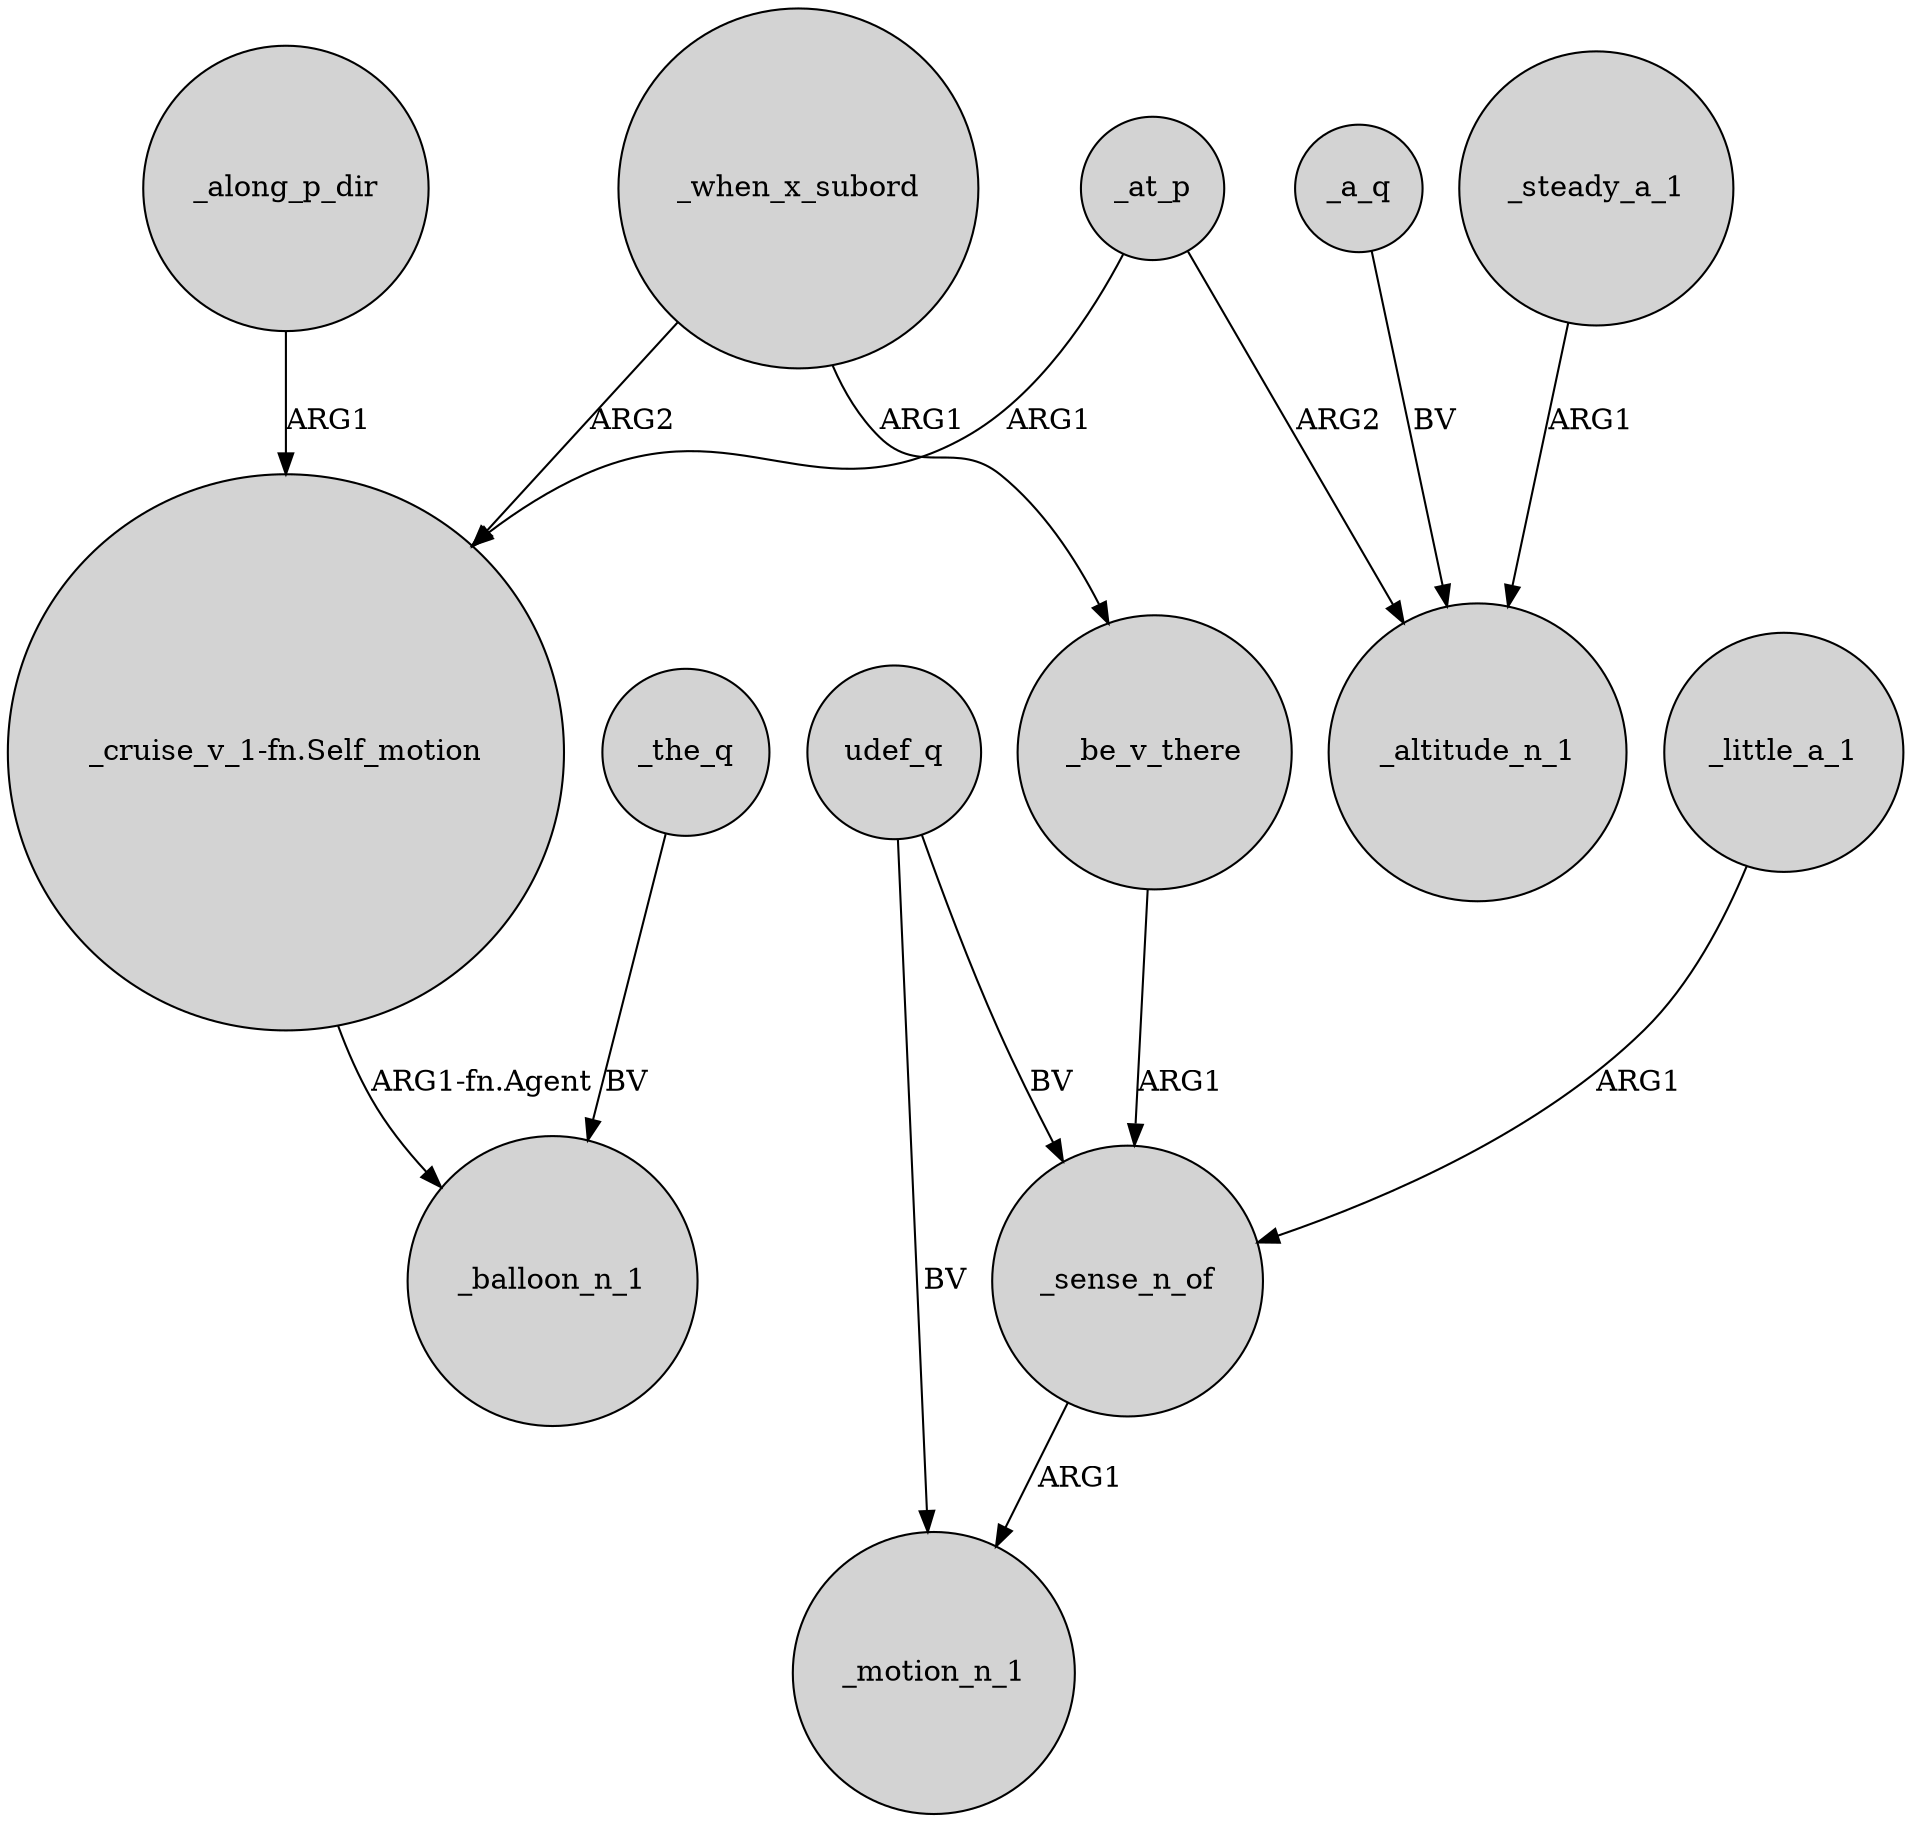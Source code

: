digraph {
	node [shape=circle style=filled]
	"_cruise_v_1-fn.Self_motion" -> _balloon_n_1 [label="ARG1-fn.Agent"]
	_along_p_dir -> "_cruise_v_1-fn.Self_motion" [label=ARG1]
	_at_p -> "_cruise_v_1-fn.Self_motion" [label=ARG1]
	udef_q -> _motion_n_1 [label=BV]
	_sense_n_of -> _motion_n_1 [label=ARG1]
	_the_q -> _balloon_n_1 [label=BV]
	udef_q -> _sense_n_of [label=BV]
	_a_q -> _altitude_n_1 [label=BV]
	_steady_a_1 -> _altitude_n_1 [label=ARG1]
	_at_p -> _altitude_n_1 [label=ARG2]
	_when_x_subord -> _be_v_there [label=ARG1]
	_little_a_1 -> _sense_n_of [label=ARG1]
	_when_x_subord -> "_cruise_v_1-fn.Self_motion" [label=ARG2]
	_be_v_there -> _sense_n_of [label=ARG1]
}
